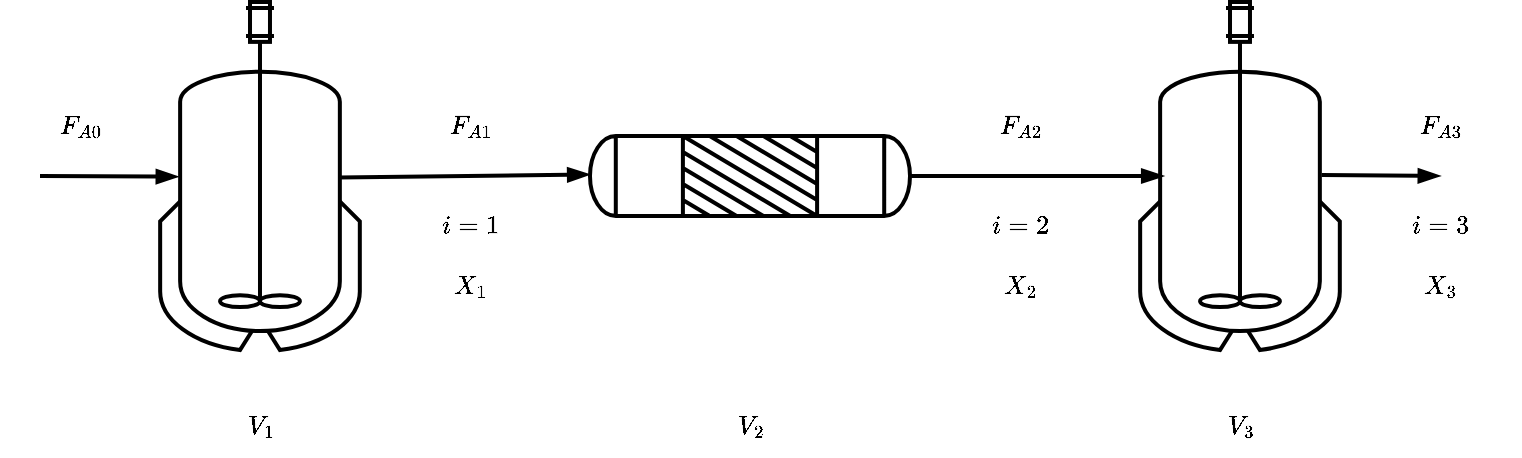 <mxfile version="23.1.5" type="device">
  <diagram name="Page-1" id="yiowPWi1wD7vBIXToP4I">
    <mxGraphModel dx="2229" dy="1935" grid="0" gridSize="10" guides="1" tooltips="1" connect="1" arrows="1" fold="1" page="1" pageScale="1" pageWidth="827" pageHeight="1169" math="1" shadow="0">
      <root>
        <mxCell id="0" />
        <mxCell id="1" parent="0" />
        <mxCell id="4NF_i-zTt4eTXNXRWmIU-20" value="$$F_{A3}$$" style="text;html=1;align=center;verticalAlign=middle;resizable=0;points=[];autosize=1;strokeColor=none;fillColor=none;fontFamily=Helvetica;fontSize=11;fontColor=default;labelBackgroundColor=default;" parent="1" vertex="1">
          <mxGeometry x="710" y="140" width="80" height="30" as="geometry" />
        </mxCell>
        <mxCell id="4NF_i-zTt4eTXNXRWmIU-7" style="edgeStyle=none;rounded=0;orthogonalLoop=1;jettySize=auto;html=1;strokeColor=default;align=center;verticalAlign=middle;fontFamily=Helvetica;fontSize=11;fontColor=default;labelBackgroundColor=default;endArrow=none;endFill=0;exitX=0.09;exitY=0.502;exitDx=0;exitDy=0;exitPerimeter=0;startArrow=blockThin;startFill=1;strokeWidth=2;" parent="1" source="4NF_i-zTt4eTXNXRWmIU-1" edge="1">
          <mxGeometry relative="1" as="geometry">
            <mxPoint x="50" y="180" as="targetPoint" />
          </mxGeometry>
        </mxCell>
        <mxCell id="4NF_i-zTt4eTXNXRWmIU-1" value="" style="shape=mxgraph.pid.vessels.jacketed_mixing_vessel;html=1;pointerEvents=1;align=center;verticalLabelPosition=bottom;verticalAlign=top;dashed=0;strokeWidth=2;" parent="1" vertex="1">
          <mxGeometry x="110" y="93" width="100" height="174" as="geometry" />
        </mxCell>
        <mxCell id="4NF_i-zTt4eTXNXRWmIU-2" value="" style="shape=mxgraph.pid.vessels.reactor;html=1;pointerEvents=1;align=center;verticalLabelPosition=bottom;verticalAlign=top;dashed=0;rotation=90;strokeWidth=2;" parent="1" vertex="1">
          <mxGeometry x="385" y="100" width="40" height="160" as="geometry" />
        </mxCell>
        <mxCell id="4NF_i-zTt4eTXNXRWmIU-8" style="edgeStyle=none;rounded=0;orthogonalLoop=1;jettySize=auto;html=1;strokeColor=default;align=center;verticalAlign=middle;fontFamily=Helvetica;fontSize=11;fontColor=default;labelBackgroundColor=default;endArrow=blockThin;endFill=1;exitX=0.908;exitY=0.497;exitDx=0;exitDy=0;exitPerimeter=0;strokeWidth=2;" parent="1" source="4NF_i-zTt4eTXNXRWmIU-3" edge="1">
          <mxGeometry relative="1" as="geometry">
            <mxPoint x="750" y="180" as="targetPoint" />
          </mxGeometry>
        </mxCell>
        <mxCell id="4NF_i-zTt4eTXNXRWmIU-3" value="" style="shape=mxgraph.pid.vessels.jacketed_mixing_vessel;html=1;pointerEvents=1;align=center;verticalLabelPosition=bottom;verticalAlign=top;dashed=0;strokeWidth=2;" parent="1" vertex="1">
          <mxGeometry x="600" y="93" width="100" height="174" as="geometry" />
        </mxCell>
        <mxCell id="4NF_i-zTt4eTXNXRWmIU-5" style="edgeStyle=none;rounded=0;orthogonalLoop=1;jettySize=auto;html=1;entryX=0.483;entryY=1.002;entryDx=0;entryDy=0;entryPerimeter=0;strokeColor=default;align=center;verticalAlign=middle;fontFamily=Helvetica;fontSize=11;fontColor=default;labelBackgroundColor=default;endArrow=blockThin;endFill=1;exitX=0.893;exitY=0.504;exitDx=0;exitDy=0;exitPerimeter=0;strokeWidth=2;" parent="1" source="4NF_i-zTt4eTXNXRWmIU-1" target="4NF_i-zTt4eTXNXRWmIU-2" edge="1">
          <mxGeometry relative="1" as="geometry" />
        </mxCell>
        <mxCell id="4NF_i-zTt4eTXNXRWmIU-6" style="edgeStyle=none;rounded=0;orthogonalLoop=1;jettySize=auto;html=1;entryX=0.117;entryY=0.5;entryDx=0;entryDy=0;entryPerimeter=0;strokeColor=default;align=center;verticalAlign=middle;fontFamily=Helvetica;fontSize=11;fontColor=default;labelBackgroundColor=default;endArrow=blockThin;endFill=1;strokeWidth=2;" parent="1" source="4NF_i-zTt4eTXNXRWmIU-2" target="4NF_i-zTt4eTXNXRWmIU-3" edge="1">
          <mxGeometry relative="1" as="geometry" />
        </mxCell>
        <mxCell id="4NF_i-zTt4eTXNXRWmIU-11" value="$$F_{A1}$$" style="text;html=1;align=center;verticalAlign=middle;resizable=0;points=[];autosize=1;strokeColor=none;fillColor=none;fontFamily=Helvetica;fontSize=11;fontColor=default;labelBackgroundColor=default;" parent="1" vertex="1">
          <mxGeometry x="225" y="140" width="80" height="30" as="geometry" />
        </mxCell>
        <mxCell id="4NF_i-zTt4eTXNXRWmIU-14" value="$$i = 1$$" style="text;html=1;align=center;verticalAlign=middle;resizable=0;points=[];autosize=1;strokeColor=none;fillColor=none;fontFamily=Helvetica;fontSize=11;fontColor=default;labelBackgroundColor=default;" parent="1" vertex="1">
          <mxGeometry x="230" y="190" width="70" height="30" as="geometry" />
        </mxCell>
        <mxCell id="4NF_i-zTt4eTXNXRWmIU-15" value="$$X_1$$" style="text;html=1;align=center;verticalAlign=middle;resizable=0;points=[];autosize=1;strokeColor=none;fillColor=none;fontFamily=Helvetica;fontSize=11;fontColor=default;labelBackgroundColor=default;" parent="1" vertex="1">
          <mxGeometry x="230" y="220" width="70" height="30" as="geometry" />
        </mxCell>
        <mxCell id="4NF_i-zTt4eTXNXRWmIU-16" value="$$F_{A0}$$" style="text;html=1;align=center;verticalAlign=middle;resizable=0;points=[];autosize=1;strokeColor=none;fillColor=none;fontFamily=Helvetica;fontSize=11;fontColor=default;labelBackgroundColor=default;" parent="1" vertex="1">
          <mxGeometry x="30" y="140" width="80" height="30" as="geometry" />
        </mxCell>
        <mxCell id="4NF_i-zTt4eTXNXRWmIU-17" value="$$F_{A2}$$" style="text;html=1;align=center;verticalAlign=middle;resizable=0;points=[];autosize=1;strokeColor=none;fillColor=none;fontFamily=Helvetica;fontSize=11;fontColor=default;labelBackgroundColor=default;" parent="1" vertex="1">
          <mxGeometry x="500" y="140" width="80" height="30" as="geometry" />
        </mxCell>
        <mxCell id="4NF_i-zTt4eTXNXRWmIU-18" value="$$i = 2$$" style="text;html=1;align=center;verticalAlign=middle;resizable=0;points=[];autosize=1;strokeColor=none;fillColor=none;fontFamily=Helvetica;fontSize=11;fontColor=default;labelBackgroundColor=default;" parent="1" vertex="1">
          <mxGeometry x="505" y="190" width="70" height="30" as="geometry" />
        </mxCell>
        <mxCell id="4NF_i-zTt4eTXNXRWmIU-19" value="$$X_2$$" style="text;html=1;align=center;verticalAlign=middle;resizable=0;points=[];autosize=1;strokeColor=none;fillColor=none;fontFamily=Helvetica;fontSize=11;fontColor=default;labelBackgroundColor=default;" parent="1" vertex="1">
          <mxGeometry x="505" y="220" width="70" height="30" as="geometry" />
        </mxCell>
        <mxCell id="4NF_i-zTt4eTXNXRWmIU-21" value="$$i = 3$$" style="text;html=1;align=center;verticalAlign=middle;resizable=0;points=[];autosize=1;strokeColor=none;fillColor=none;fontFamily=Helvetica;fontSize=11;fontColor=default;labelBackgroundColor=default;" parent="1" vertex="1">
          <mxGeometry x="715" y="190" width="70" height="30" as="geometry" />
        </mxCell>
        <mxCell id="4NF_i-zTt4eTXNXRWmIU-22" value="$$X_3$$" style="text;html=1;align=center;verticalAlign=middle;resizable=0;points=[];autosize=1;strokeColor=none;fillColor=none;fontFamily=Helvetica;fontSize=11;fontColor=default;labelBackgroundColor=default;" parent="1" vertex="1">
          <mxGeometry x="715" y="220" width="70" height="30" as="geometry" />
        </mxCell>
        <mxCell id="4NF_i-zTt4eTXNXRWmIU-23" value="$$V_{1}$$" style="text;html=1;align=center;verticalAlign=middle;resizable=0;points=[];autosize=1;strokeColor=none;fillColor=none;fontFamily=Helvetica;fontSize=11;fontColor=default;labelBackgroundColor=default;" parent="1" vertex="1">
          <mxGeometry x="125" y="290" width="70" height="30" as="geometry" />
        </mxCell>
        <mxCell id="4NF_i-zTt4eTXNXRWmIU-24" value="$$V_{2}$$" style="text;html=1;align=center;verticalAlign=middle;resizable=0;points=[];autosize=1;strokeColor=none;fillColor=none;fontFamily=Helvetica;fontSize=11;fontColor=default;labelBackgroundColor=default;" parent="1" vertex="1">
          <mxGeometry x="370" y="290" width="70" height="30" as="geometry" />
        </mxCell>
        <mxCell id="4NF_i-zTt4eTXNXRWmIU-25" value="$$V_{3}$$" style="text;html=1;align=center;verticalAlign=middle;resizable=0;points=[];autosize=1;strokeColor=none;fillColor=none;fontFamily=Helvetica;fontSize=11;fontColor=default;labelBackgroundColor=default;" parent="1" vertex="1">
          <mxGeometry x="615" y="290" width="70" height="30" as="geometry" />
        </mxCell>
      </root>
    </mxGraphModel>
  </diagram>
</mxfile>
